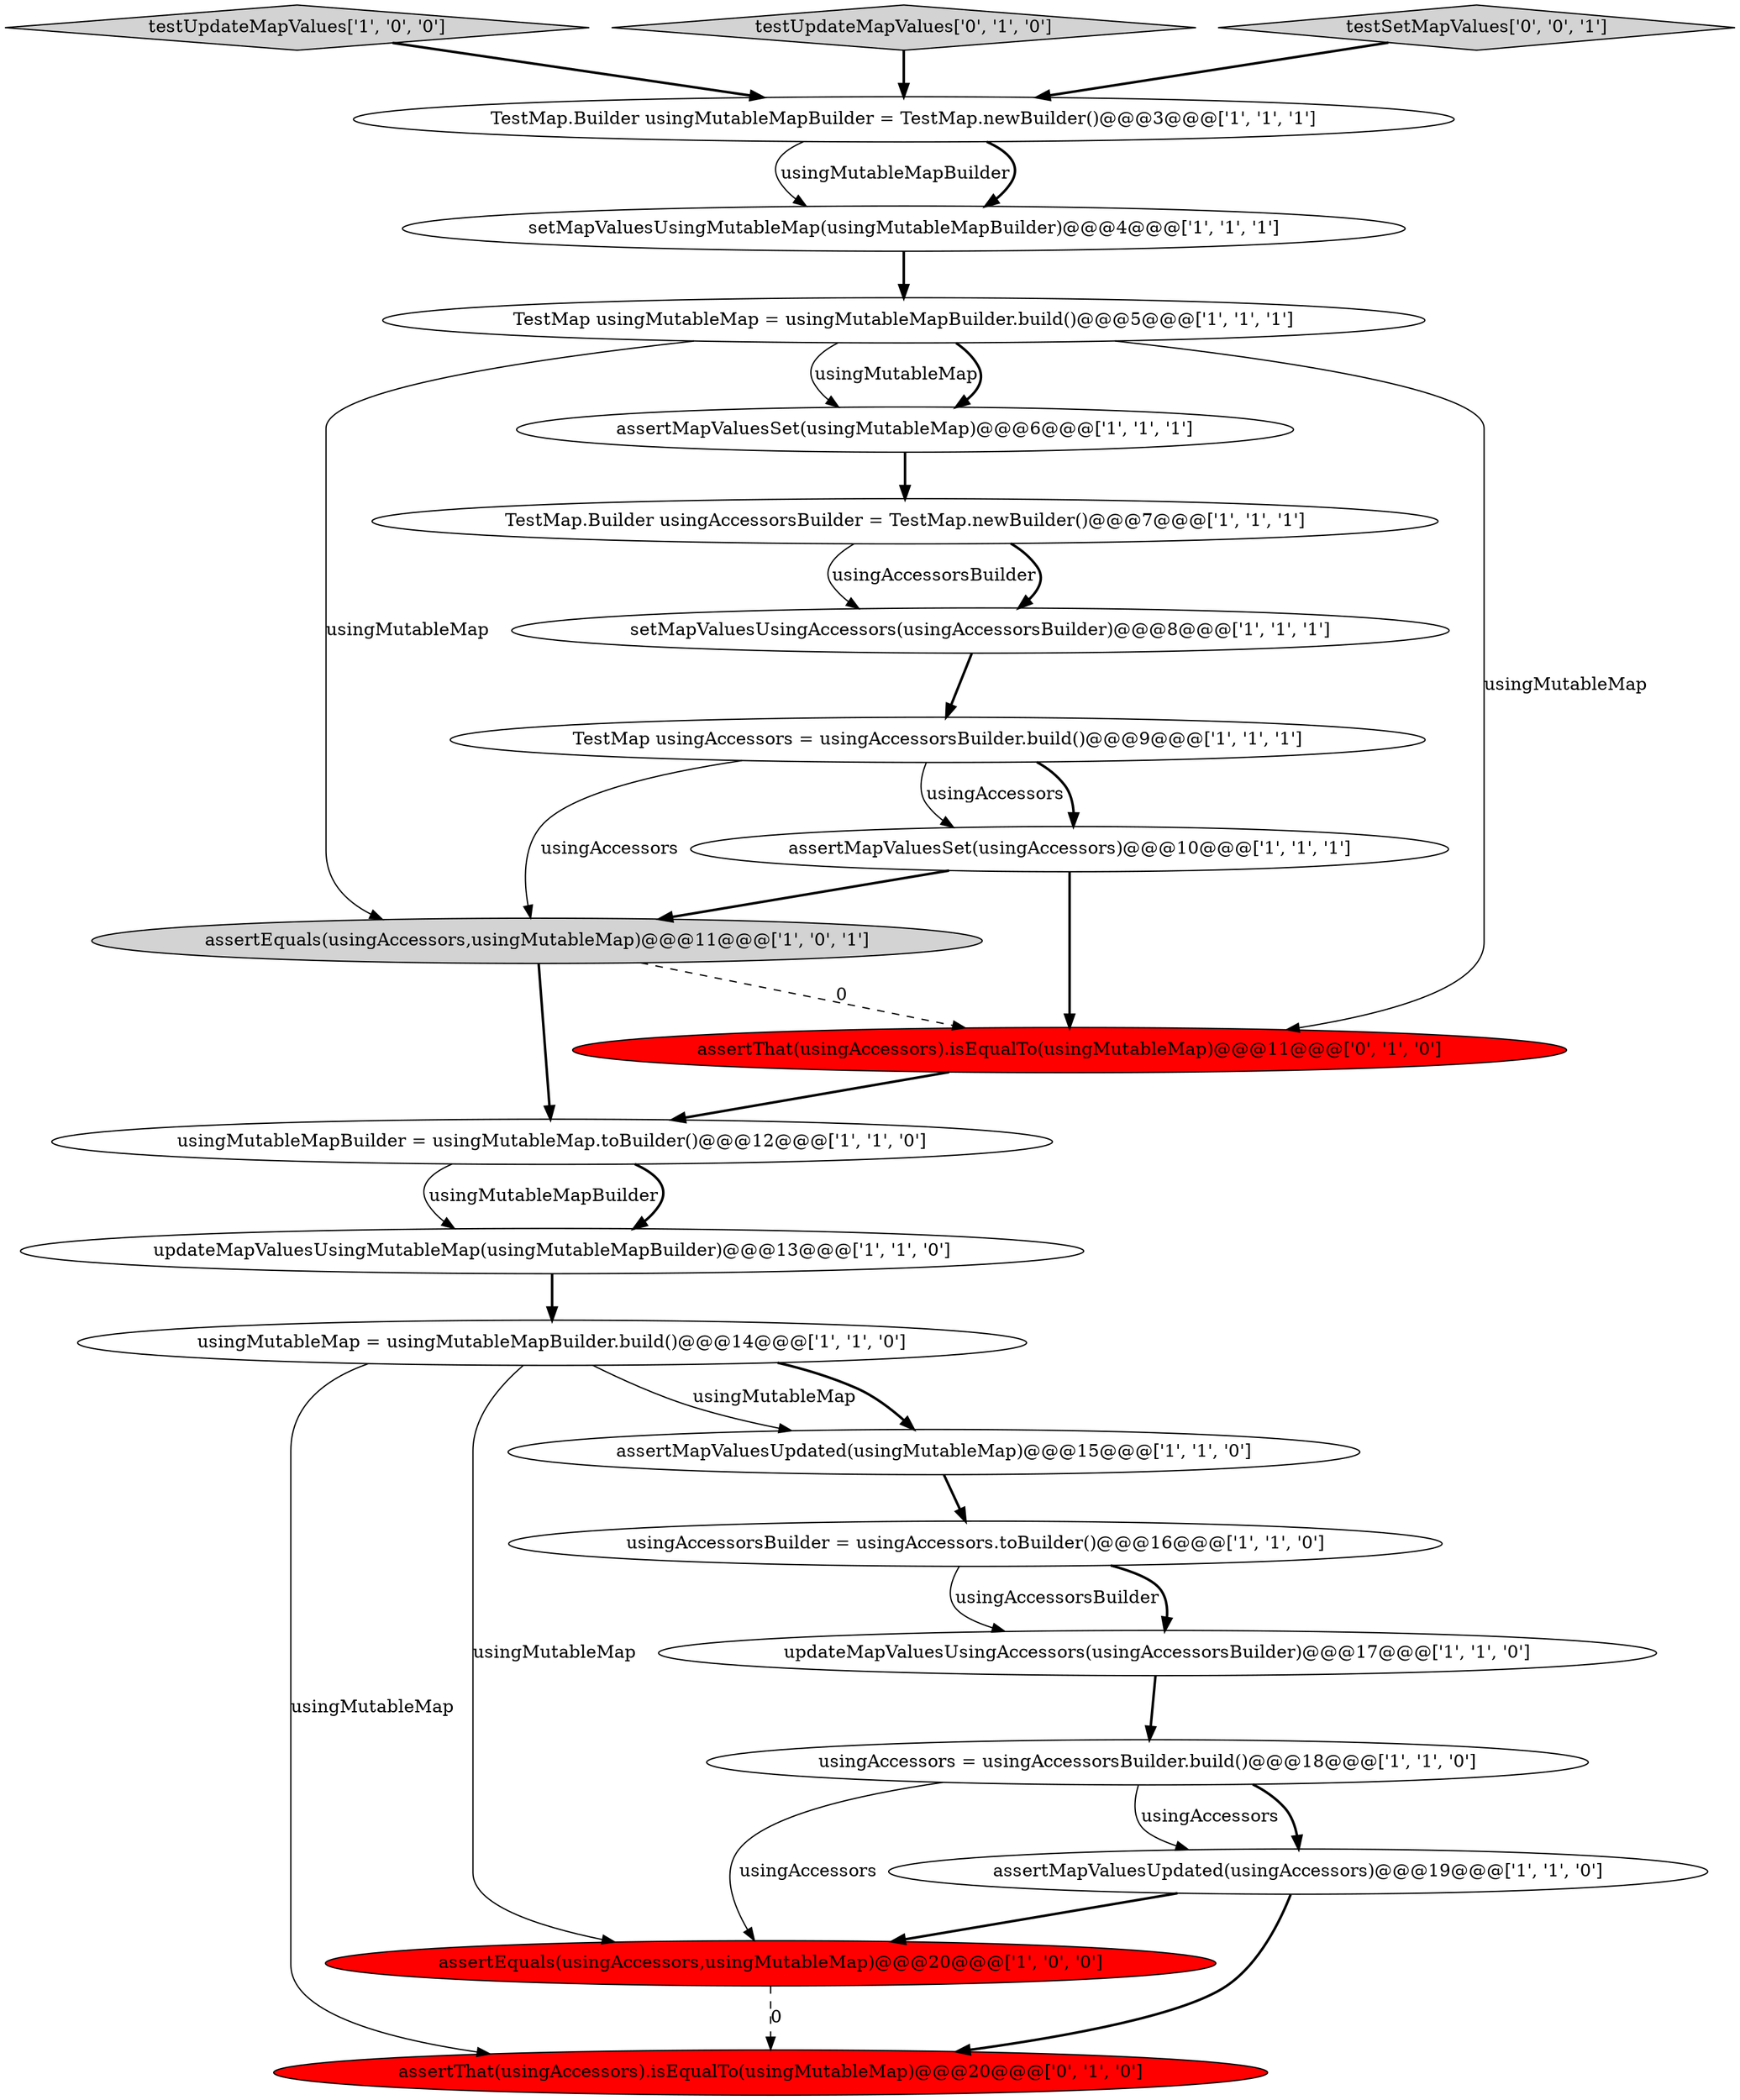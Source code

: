 digraph {
2 [style = filled, label = "usingMutableMap = usingMutableMapBuilder.build()@@@14@@@['1', '1', '0']", fillcolor = white, shape = ellipse image = "AAA0AAABBB1BBB"];
6 [style = filled, label = "TestMap usingMutableMap = usingMutableMapBuilder.build()@@@5@@@['1', '1', '1']", fillcolor = white, shape = ellipse image = "AAA0AAABBB1BBB"];
9 [style = filled, label = "TestMap.Builder usingAccessorsBuilder = TestMap.newBuilder()@@@7@@@['1', '1', '1']", fillcolor = white, shape = ellipse image = "AAA0AAABBB1BBB"];
3 [style = filled, label = "usingAccessors = usingAccessorsBuilder.build()@@@18@@@['1', '1', '0']", fillcolor = white, shape = ellipse image = "AAA0AAABBB1BBB"];
14 [style = filled, label = "assertEquals(usingAccessors,usingMutableMap)@@@11@@@['1', '0', '1']", fillcolor = lightgray, shape = ellipse image = "AAA0AAABBB1BBB"];
10 [style = filled, label = "testUpdateMapValues['1', '0', '0']", fillcolor = lightgray, shape = diamond image = "AAA0AAABBB1BBB"];
17 [style = filled, label = "TestMap.Builder usingMutableMapBuilder = TestMap.newBuilder()@@@3@@@['1', '1', '1']", fillcolor = white, shape = ellipse image = "AAA0AAABBB1BBB"];
20 [style = filled, label = "assertThat(usingAccessors).isEqualTo(usingMutableMap)@@@20@@@['0', '1', '0']", fillcolor = red, shape = ellipse image = "AAA1AAABBB2BBB"];
5 [style = filled, label = "assertMapValuesSet(usingAccessors)@@@10@@@['1', '1', '1']", fillcolor = white, shape = ellipse image = "AAA0AAABBB1BBB"];
8 [style = filled, label = "TestMap usingAccessors = usingAccessorsBuilder.build()@@@9@@@['1', '1', '1']", fillcolor = white, shape = ellipse image = "AAA0AAABBB1BBB"];
19 [style = filled, label = "assertThat(usingAccessors).isEqualTo(usingMutableMap)@@@11@@@['0', '1', '0']", fillcolor = red, shape = ellipse image = "AAA1AAABBB2BBB"];
0 [style = filled, label = "assertMapValuesSet(usingMutableMap)@@@6@@@['1', '1', '1']", fillcolor = white, shape = ellipse image = "AAA0AAABBB1BBB"];
4 [style = filled, label = "updateMapValuesUsingAccessors(usingAccessorsBuilder)@@@17@@@['1', '1', '0']", fillcolor = white, shape = ellipse image = "AAA0AAABBB1BBB"];
21 [style = filled, label = "testUpdateMapValues['0', '1', '0']", fillcolor = lightgray, shape = diamond image = "AAA0AAABBB2BBB"];
13 [style = filled, label = "usingAccessorsBuilder = usingAccessors.toBuilder()@@@16@@@['1', '1', '0']", fillcolor = white, shape = ellipse image = "AAA0AAABBB1BBB"];
7 [style = filled, label = "setMapValuesUsingMutableMap(usingMutableMapBuilder)@@@4@@@['1', '1', '1']", fillcolor = white, shape = ellipse image = "AAA0AAABBB1BBB"];
18 [style = filled, label = "setMapValuesUsingAccessors(usingAccessorsBuilder)@@@8@@@['1', '1', '1']", fillcolor = white, shape = ellipse image = "AAA0AAABBB1BBB"];
1 [style = filled, label = "usingMutableMapBuilder = usingMutableMap.toBuilder()@@@12@@@['1', '1', '0']", fillcolor = white, shape = ellipse image = "AAA0AAABBB1BBB"];
22 [style = filled, label = "testSetMapValues['0', '0', '1']", fillcolor = lightgray, shape = diamond image = "AAA0AAABBB3BBB"];
11 [style = filled, label = "updateMapValuesUsingMutableMap(usingMutableMapBuilder)@@@13@@@['1', '1', '0']", fillcolor = white, shape = ellipse image = "AAA0AAABBB1BBB"];
12 [style = filled, label = "assertMapValuesUpdated(usingMutableMap)@@@15@@@['1', '1', '0']", fillcolor = white, shape = ellipse image = "AAA0AAABBB1BBB"];
15 [style = filled, label = "assertEquals(usingAccessors,usingMutableMap)@@@20@@@['1', '0', '0']", fillcolor = red, shape = ellipse image = "AAA1AAABBB1BBB"];
16 [style = filled, label = "assertMapValuesUpdated(usingAccessors)@@@19@@@['1', '1', '0']", fillcolor = white, shape = ellipse image = "AAA0AAABBB1BBB"];
16->15 [style = bold, label=""];
4->3 [style = bold, label=""];
0->9 [style = bold, label=""];
15->20 [style = dashed, label="0"];
1->11 [style = solid, label="usingMutableMapBuilder"];
2->12 [style = solid, label="usingMutableMap"];
8->5 [style = solid, label="usingAccessors"];
6->0 [style = solid, label="usingMutableMap"];
17->7 [style = solid, label="usingMutableMapBuilder"];
3->15 [style = solid, label="usingAccessors"];
10->17 [style = bold, label=""];
2->15 [style = solid, label="usingMutableMap"];
6->0 [style = bold, label=""];
13->4 [style = solid, label="usingAccessorsBuilder"];
5->14 [style = bold, label=""];
3->16 [style = bold, label=""];
9->18 [style = solid, label="usingAccessorsBuilder"];
11->2 [style = bold, label=""];
14->1 [style = bold, label=""];
2->12 [style = bold, label=""];
1->11 [style = bold, label=""];
17->7 [style = bold, label=""];
5->19 [style = bold, label=""];
12->13 [style = bold, label=""];
19->1 [style = bold, label=""];
9->18 [style = bold, label=""];
6->19 [style = solid, label="usingMutableMap"];
2->20 [style = solid, label="usingMutableMap"];
8->5 [style = bold, label=""];
7->6 [style = bold, label=""];
22->17 [style = bold, label=""];
14->19 [style = dashed, label="0"];
18->8 [style = bold, label=""];
8->14 [style = solid, label="usingAccessors"];
3->16 [style = solid, label="usingAccessors"];
16->20 [style = bold, label=""];
21->17 [style = bold, label=""];
6->14 [style = solid, label="usingMutableMap"];
13->4 [style = bold, label=""];
}
